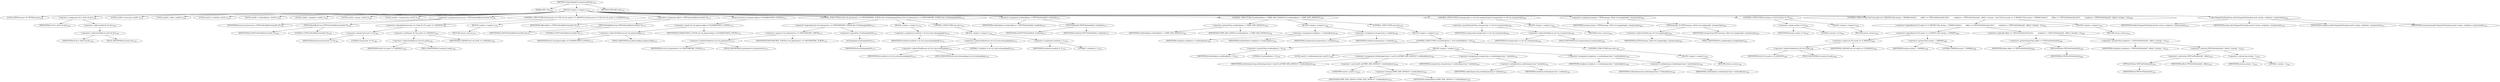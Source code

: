 digraph "ChopUpSingleUncompressedStrip" {  
"97067" [label = <(METHOD,ChopUpSingleUncompressedStrip)<SUB>7154</SUB>> ]
"97068" [label = <(PARAM,TIFF *tif)<SUB>7154</SUB>> ]
"97069" [label = <(BLOCK,&lt;empty&gt;,&lt;empty&gt;)<SUB>7155</SUB>> ]
"97070" [label = <(LOCAL,TIFFDirectory* td: TIFFDirectory)<SUB>7156</SUB>> ]
"97071" [label = <(&lt;operator&gt;.assignment,*td = &amp;tif-&gt;tif_dir)<SUB>7156</SUB>> ]
"97072" [label = <(IDENTIFIER,td,*td = &amp;tif-&gt;tif_dir)<SUB>7156</SUB>> ]
"97073" [label = <(&lt;operator&gt;.addressOf,&amp;tif-&gt;tif_dir)<SUB>7156</SUB>> ]
"97074" [label = <(&lt;operator&gt;.indirectFieldAccess,tif-&gt;tif_dir)<SUB>7156</SUB>> ]
"97075" [label = <(IDENTIFIER,tif,*td = &amp;tif-&gt;tif_dir)<SUB>7156</SUB>> ]
"97076" [label = <(FIELD_IDENTIFIER,tif_dir,tif_dir)<SUB>7156</SUB>> ]
"97077" [label = <(LOCAL,uint64_t bytecount: uint64_t)<SUB>7157</SUB>> ]
"97078" [label = <(LOCAL,uint64_t offset: uint64_t)<SUB>7158</SUB>> ]
"97079" [label = <(LOCAL,uint32_t rowblock: uint32_t)<SUB>7159</SUB>> ]
"97080" [label = <(LOCAL,uint64_t rowblockbytes: uint64_t)<SUB>7160</SUB>> ]
"97081" [label = <(LOCAL,uint64_t stripbytes: uint64_t)<SUB>7161</SUB>> ]
"97082" [label = <(LOCAL,uint32_t nstrips: uint32_t)<SUB>7162</SUB>> ]
"97083" [label = <(LOCAL,uint32_t rowsperstrip: uint32_t)<SUB>7163</SUB>> ]
"97084" [label = <(&lt;operator&gt;.assignment,bytecount = TIFFGetStrileByteCount(tif, 0))<SUB>7165</SUB>> ]
"97085" [label = <(IDENTIFIER,bytecount,bytecount = TIFFGetStrileByteCount(tif, 0))<SUB>7165</SUB>> ]
"97086" [label = <(TIFFGetStrileByteCount,TIFFGetStrileByteCount(tif, 0))<SUB>7165</SUB>> ]
"97087" [label = <(IDENTIFIER,tif,TIFFGetStrileByteCount(tif, 0))<SUB>7165</SUB>> ]
"97088" [label = <(LITERAL,0,TIFFGetStrileByteCount(tif, 0))<SUB>7165</SUB>> ]
"97089" [label = <(CONTROL_STRUCTURE,if (bytecount == 0 &amp;&amp; tif-&gt;tif_mode != O_RDONLY),if (bytecount == 0 &amp;&amp; tif-&gt;tif_mode != O_RDONLY))<SUB>7169</SUB>> ]
"97090" [label = <(&lt;operator&gt;.logicalAnd,bytecount == 0 &amp;&amp; tif-&gt;tif_mode != O_RDONLY)<SUB>7169</SUB>> ]
"97091" [label = <(&lt;operator&gt;.equals,bytecount == 0)<SUB>7169</SUB>> ]
"97092" [label = <(IDENTIFIER,bytecount,bytecount == 0)<SUB>7169</SUB>> ]
"97093" [label = <(LITERAL,0,bytecount == 0)<SUB>7169</SUB>> ]
"97094" [label = <(&lt;operator&gt;.notEquals,tif-&gt;tif_mode != O_RDONLY)<SUB>7169</SUB>> ]
"97095" [label = <(&lt;operator&gt;.indirectFieldAccess,tif-&gt;tif_mode)<SUB>7169</SUB>> ]
"97096" [label = <(IDENTIFIER,tif,tif-&gt;tif_mode != O_RDONLY)<SUB>7169</SUB>> ]
"97097" [label = <(FIELD_IDENTIFIER,tif_mode,tif_mode)<SUB>7169</SUB>> ]
"97098" [label = <(IDENTIFIER,O_RDONLY,tif-&gt;tif_mode != O_RDONLY)<SUB>7169</SUB>> ]
"97099" [label = <(BLOCK,&lt;empty&gt;,&lt;empty&gt;)<SUB>7170</SUB>> ]
"97100" [label = <(RETURN,return;,return;)<SUB>7170</SUB>> ]
"97101" [label = <(&lt;operator&gt;.assignment,offset = TIFFGetStrileByteCount(tif, 0))<SUB>7171</SUB>> ]
"97102" [label = <(IDENTIFIER,offset,offset = TIFFGetStrileByteCount(tif, 0))<SUB>7171</SUB>> ]
"97103" [label = <(TIFFGetStrileByteCount,TIFFGetStrileByteCount(tif, 0))<SUB>7171</SUB>> ]
"97104" [label = <(IDENTIFIER,tif,TIFFGetStrileByteCount(tif, 0))<SUB>7171</SUB>> ]
"97105" [label = <(LITERAL,0,TIFFGetStrileByteCount(tif, 0))<SUB>7171</SUB>> ]
"97106" [label = <(assert,assert(td-&gt;td_planarconfig == PLANARCONFIG_CONTIG))<SUB>7172</SUB>> ]
"97107" [label = <(&lt;operator&gt;.equals,td-&gt;td_planarconfig == PLANARCONFIG_CONTIG)<SUB>7172</SUB>> ]
"97108" [label = <(&lt;operator&gt;.indirectFieldAccess,td-&gt;td_planarconfig)<SUB>7172</SUB>> ]
"97109" [label = <(IDENTIFIER,td,td-&gt;td_planarconfig == PLANARCONFIG_CONTIG)<SUB>7172</SUB>> ]
"97110" [label = <(FIELD_IDENTIFIER,td_planarconfig,td_planarconfig)<SUB>7172</SUB>> ]
"97111" [label = <(IDENTIFIER,PLANARCONFIG_CONTIG,td-&gt;td_planarconfig == PLANARCONFIG_CONTIG)<SUB>7172</SUB>> ]
"97112" [label = <(CONTROL_STRUCTURE,if ((td-&gt;td_photometric == PHOTOMETRIC_YCBCR) &amp;&amp; (!isUpSampled(tif))),if ((td-&gt;td_photometric == PHOTOMETRIC_YCBCR) &amp;&amp; (!isUpSampled(tif))))<SUB>7173</SUB>> ]
"97113" [label = <(&lt;operator&gt;.logicalAnd,(td-&gt;td_photometric == PHOTOMETRIC_YCBCR) &amp;&amp; (!isUpSampled(tif)))<SUB>7173</SUB>> ]
"97114" [label = <(&lt;operator&gt;.equals,td-&gt;td_photometric == PHOTOMETRIC_YCBCR)<SUB>7173</SUB>> ]
"97115" [label = <(&lt;operator&gt;.indirectFieldAccess,td-&gt;td_photometric)<SUB>7173</SUB>> ]
"97116" [label = <(IDENTIFIER,td,td-&gt;td_photometric == PHOTOMETRIC_YCBCR)<SUB>7173</SUB>> ]
"97117" [label = <(FIELD_IDENTIFIER,td_photometric,td_photometric)<SUB>7173</SUB>> ]
"97118" [label = <(IDENTIFIER,PHOTOMETRIC_YCBCR,td-&gt;td_photometric == PHOTOMETRIC_YCBCR)<SUB>7173</SUB>> ]
"97119" [label = <(&lt;operator&gt;.logicalNot,!isUpSampled(tif))<SUB>7173</SUB>> ]
"97120" [label = <(isUpSampled,isUpSampled(tif))<SUB>7173</SUB>> ]
"97121" [label = <(IDENTIFIER,tif,isUpSampled(tif))<SUB>7173</SUB>> ]
"97122" [label = <(BLOCK,&lt;empty&gt;,&lt;empty&gt;)<SUB>7174</SUB>> ]
"97123" [label = <(&lt;operator&gt;.assignment,rowblock = td-&gt;td_ycbcrsubsampling[1])<SUB>7174</SUB>> ]
"97124" [label = <(IDENTIFIER,rowblock,rowblock = td-&gt;td_ycbcrsubsampling[1])<SUB>7174</SUB>> ]
"97125" [label = <(&lt;operator&gt;.indirectIndexAccess,td-&gt;td_ycbcrsubsampling[1])<SUB>7174</SUB>> ]
"97126" [label = <(&lt;operator&gt;.indirectFieldAccess,td-&gt;td_ycbcrsubsampling)<SUB>7174</SUB>> ]
"97127" [label = <(IDENTIFIER,td,rowblock = td-&gt;td_ycbcrsubsampling[1])<SUB>7174</SUB>> ]
"97128" [label = <(FIELD_IDENTIFIER,td_ycbcrsubsampling,td_ycbcrsubsampling)<SUB>7174</SUB>> ]
"97129" [label = <(LITERAL,1,rowblock = td-&gt;td_ycbcrsubsampling[1])<SUB>7174</SUB>> ]
"97130" [label = <(CONTROL_STRUCTURE,else,else)<SUB>7176</SUB>> ]
"97131" [label = <(BLOCK,&lt;empty&gt;,&lt;empty&gt;)<SUB>7176</SUB>> ]
"97132" [label = <(&lt;operator&gt;.assignment,rowblock = 1)<SUB>7176</SUB>> ]
"97133" [label = <(IDENTIFIER,rowblock,rowblock = 1)<SUB>7176</SUB>> ]
"97134" [label = <(LITERAL,1,rowblock = 1)<SUB>7176</SUB>> ]
"97135" [label = <(&lt;operator&gt;.assignment,rowblockbytes = TIFFVTileSize64(tif, rowblock))<SUB>7177</SUB>> ]
"97136" [label = <(IDENTIFIER,rowblockbytes,rowblockbytes = TIFFVTileSize64(tif, rowblock))<SUB>7177</SUB>> ]
"97137" [label = <(TIFFVTileSize64,TIFFVTileSize64(tif, rowblock))<SUB>7177</SUB>> ]
"97138" [label = <(IDENTIFIER,tif,TIFFVTileSize64(tif, rowblock))<SUB>7177</SUB>> ]
"97139" [label = <(IDENTIFIER,rowblock,TIFFVTileSize64(tif, rowblock))<SUB>7177</SUB>> ]
"97140" [label = <(CONTROL_STRUCTURE,if (rowblockbytes &gt; STRIP_SIZE_DEFAULT),if (rowblockbytes &gt; STRIP_SIZE_DEFAULT))<SUB>7182</SUB>> ]
"97141" [label = <(&lt;operator&gt;.greaterThan,rowblockbytes &gt; STRIP_SIZE_DEFAULT)<SUB>7182</SUB>> ]
"97142" [label = <(IDENTIFIER,rowblockbytes,rowblockbytes &gt; STRIP_SIZE_DEFAULT)<SUB>7182</SUB>> ]
"97143" [label = <(IDENTIFIER,STRIP_SIZE_DEFAULT,rowblockbytes &gt; STRIP_SIZE_DEFAULT)<SUB>7182</SUB>> ]
"97144" [label = <(BLOCK,&lt;empty&gt;,&lt;empty&gt;)<SUB>7183</SUB>> ]
"97145" [label = <(&lt;operator&gt;.assignment,stripbytes = rowblockbytes)<SUB>7184</SUB>> ]
"97146" [label = <(IDENTIFIER,stripbytes,stripbytes = rowblockbytes)<SUB>7184</SUB>> ]
"97147" [label = <(IDENTIFIER,rowblockbytes,stripbytes = rowblockbytes)<SUB>7184</SUB>> ]
"97148" [label = <(&lt;operator&gt;.assignment,rowsperstrip = rowblock)<SUB>7185</SUB>> ]
"97149" [label = <(IDENTIFIER,rowsperstrip,rowsperstrip = rowblock)<SUB>7185</SUB>> ]
"97150" [label = <(IDENTIFIER,rowblock,rowsperstrip = rowblock)<SUB>7185</SUB>> ]
"97151" [label = <(CONTROL_STRUCTURE,else,else)<SUB>7187</SUB>> ]
"97152" [label = <(BLOCK,&lt;empty&gt;,&lt;empty&gt;)<SUB>7187</SUB>> ]
"97153" [label = <(CONTROL_STRUCTURE,if (rowblockbytes &gt; 0),if (rowblockbytes &gt; 0))<SUB>7187</SUB>> ]
"97154" [label = <(&lt;operator&gt;.greaterThan,rowblockbytes &gt; 0)<SUB>7187</SUB>> ]
"97155" [label = <(IDENTIFIER,rowblockbytes,rowblockbytes &gt; 0)<SUB>7187</SUB>> ]
"97156" [label = <(LITERAL,0,rowblockbytes &gt; 0)<SUB>7187</SUB>> ]
"97157" [label = <(BLOCK,&lt;empty&gt;,&lt;empty&gt;)<SUB>7188</SUB>> ]
"97158" [label = <(LOCAL,uint32_t rowblocksperstrip: uint32_t)<SUB>7189</SUB>> ]
"97159" [label = <(&lt;operator&gt;.assignment,rowblocksperstrip = (uint32_t)(STRIP_SIZE_DEFAULT / rowblockbytes))<SUB>7190</SUB>> ]
"97160" [label = <(IDENTIFIER,rowblocksperstrip,rowblocksperstrip = (uint32_t)(STRIP_SIZE_DEFAULT / rowblockbytes))<SUB>7190</SUB>> ]
"97161" [label = <(&lt;operator&gt;.cast,(uint32_t)(STRIP_SIZE_DEFAULT / rowblockbytes))<SUB>7190</SUB>> ]
"97162" [label = <(UNKNOWN,uint32_t,uint32_t)<SUB>7190</SUB>> ]
"97163" [label = <(&lt;operator&gt;.division,STRIP_SIZE_DEFAULT / rowblockbytes)<SUB>7190</SUB>> ]
"97164" [label = <(IDENTIFIER,STRIP_SIZE_DEFAULT,STRIP_SIZE_DEFAULT / rowblockbytes)<SUB>7190</SUB>> ]
"97165" [label = <(IDENTIFIER,rowblockbytes,STRIP_SIZE_DEFAULT / rowblockbytes)<SUB>7190</SUB>> ]
"97166" [label = <(&lt;operator&gt;.assignment,rowsperstrip = rowblocksperstrip * rowblock)<SUB>7191</SUB>> ]
"97167" [label = <(IDENTIFIER,rowsperstrip,rowsperstrip = rowblocksperstrip * rowblock)<SUB>7191</SUB>> ]
"97168" [label = <(&lt;operator&gt;.multiplication,rowblocksperstrip * rowblock)<SUB>7191</SUB>> ]
"97169" [label = <(IDENTIFIER,rowblocksperstrip,rowblocksperstrip * rowblock)<SUB>7191</SUB>> ]
"97170" [label = <(IDENTIFIER,rowblock,rowblocksperstrip * rowblock)<SUB>7191</SUB>> ]
"97171" [label = <(&lt;operator&gt;.assignment,stripbytes = rowblocksperstrip * rowblockbytes)<SUB>7192</SUB>> ]
"97172" [label = <(IDENTIFIER,stripbytes,stripbytes = rowblocksperstrip * rowblockbytes)<SUB>7192</SUB>> ]
"97173" [label = <(&lt;operator&gt;.multiplication,rowblocksperstrip * rowblockbytes)<SUB>7192</SUB>> ]
"97174" [label = <(IDENTIFIER,rowblocksperstrip,rowblocksperstrip * rowblockbytes)<SUB>7192</SUB>> ]
"97175" [label = <(IDENTIFIER,rowblockbytes,rowblocksperstrip * rowblockbytes)<SUB>7192</SUB>> ]
"97176" [label = <(CONTROL_STRUCTURE,else,else)<SUB>7195</SUB>> ]
"97177" [label = <(BLOCK,&lt;empty&gt;,&lt;empty&gt;)<SUB>7195</SUB>> ]
"97178" [label = <(RETURN,return;,return;)<SUB>7195</SUB>> ]
"97179" [label = <(CONTROL_STRUCTURE,if (rowsperstrip &gt;= td-&gt;td_rowsperstrip),if (rowsperstrip &gt;= td-&gt;td_rowsperstrip))<SUB>7200</SUB>> ]
"97180" [label = <(&lt;operator&gt;.greaterEqualsThan,rowsperstrip &gt;= td-&gt;td_rowsperstrip)<SUB>7200</SUB>> ]
"97181" [label = <(IDENTIFIER,rowsperstrip,rowsperstrip &gt;= td-&gt;td_rowsperstrip)<SUB>7200</SUB>> ]
"97182" [label = <(&lt;operator&gt;.indirectFieldAccess,td-&gt;td_rowsperstrip)<SUB>7200</SUB>> ]
"97183" [label = <(IDENTIFIER,td,rowsperstrip &gt;= td-&gt;td_rowsperstrip)<SUB>7200</SUB>> ]
"97184" [label = <(FIELD_IDENTIFIER,td_rowsperstrip,td_rowsperstrip)<SUB>7200</SUB>> ]
"97185" [label = <(BLOCK,&lt;empty&gt;,&lt;empty&gt;)<SUB>7201</SUB>> ]
"97186" [label = <(RETURN,return;,return;)<SUB>7201</SUB>> ]
"97187" [label = <(&lt;operator&gt;.assignment,nstrips = TIFFhowmany_32(td-&gt;td_imagelength, rowsperstrip))<SUB>7202</SUB>> ]
"97188" [label = <(IDENTIFIER,nstrips,nstrips = TIFFhowmany_32(td-&gt;td_imagelength, rowsperstrip))<SUB>7202</SUB>> ]
"97189" [label = <(TIFFhowmany_32,TIFFhowmany_32(td-&gt;td_imagelength, rowsperstrip))<SUB>7202</SUB>> ]
"97190" [label = <(&lt;operator&gt;.indirectFieldAccess,td-&gt;td_imagelength)<SUB>7202</SUB>> ]
"97191" [label = <(IDENTIFIER,td,TIFFhowmany_32(td-&gt;td_imagelength, rowsperstrip))<SUB>7202</SUB>> ]
"97192" [label = <(FIELD_IDENTIFIER,td_imagelength,td_imagelength)<SUB>7202</SUB>> ]
"97193" [label = <(IDENTIFIER,rowsperstrip,TIFFhowmany_32(td-&gt;td_imagelength, rowsperstrip))<SUB>7202</SUB>> ]
"97194" [label = <(CONTROL_STRUCTURE,if (nstrips == 0),if (nstrips == 0))<SUB>7203</SUB>> ]
"97195" [label = <(&lt;operator&gt;.equals,nstrips == 0)<SUB>7203</SUB>> ]
"97196" [label = <(IDENTIFIER,nstrips,nstrips == 0)<SUB>7203</SUB>> ]
"97197" [label = <(LITERAL,0,nstrips == 0)<SUB>7203</SUB>> ]
"97198" [label = <(BLOCK,&lt;empty&gt;,&lt;empty&gt;)<SUB>7204</SUB>> ]
"97199" [label = <(RETURN,return;,return;)<SUB>7204</SUB>> ]
"97200" [label = <(CONTROL_STRUCTURE,if (tif-&gt;tif_mode == O_RDONLY &amp;&amp; nstrips &gt; 1000000 &amp;&amp;\012        (offset &gt;= TIFFGetFileSize(tif) ||\012         stripbytes &gt; (TIFFGetFileSize(tif) - offset) / (nstrips - 1))),if (tif-&gt;tif_mode == O_RDONLY &amp;&amp; nstrips &gt; 1000000 &amp;&amp;\012        (offset &gt;= TIFFGetFileSize(tif) ||\012         stripbytes &gt; (TIFFGetFileSize(tif) - offset) / (nstrips - 1))))<SUB>7208</SUB>> ]
"97201" [label = <(&lt;operator&gt;.logicalAnd,tif-&gt;tif_mode == O_RDONLY &amp;&amp; nstrips &gt; 1000000 &amp;&amp;\012        (offset &gt;= TIFFGetFileSize(tif) ||\012         stripbytes &gt; (TIFFGetFileSize(tif) - offset) / (nstrips - 1)))<SUB>7208</SUB>> ]
"97202" [label = <(&lt;operator&gt;.logicalAnd,tif-&gt;tif_mode == O_RDONLY &amp;&amp; nstrips &gt; 1000000)<SUB>7208</SUB>> ]
"97203" [label = <(&lt;operator&gt;.equals,tif-&gt;tif_mode == O_RDONLY)<SUB>7208</SUB>> ]
"97204" [label = <(&lt;operator&gt;.indirectFieldAccess,tif-&gt;tif_mode)<SUB>7208</SUB>> ]
"97205" [label = <(IDENTIFIER,tif,tif-&gt;tif_mode == O_RDONLY)<SUB>7208</SUB>> ]
"97206" [label = <(FIELD_IDENTIFIER,tif_mode,tif_mode)<SUB>7208</SUB>> ]
"97207" [label = <(IDENTIFIER,O_RDONLY,tif-&gt;tif_mode == O_RDONLY)<SUB>7208</SUB>> ]
"97208" [label = <(&lt;operator&gt;.greaterThan,nstrips &gt; 1000000)<SUB>7208</SUB>> ]
"97209" [label = <(IDENTIFIER,nstrips,nstrips &gt; 1000000)<SUB>7208</SUB>> ]
"97210" [label = <(LITERAL,1000000,nstrips &gt; 1000000)<SUB>7208</SUB>> ]
"97211" [label = <(&lt;operator&gt;.logicalOr,offset &gt;= TIFFGetFileSize(tif) ||\012         stripbytes &gt; (TIFFGetFileSize(tif) - offset) / (nstrips - 1))<SUB>7209</SUB>> ]
"97212" [label = <(&lt;operator&gt;.greaterEqualsThan,offset &gt;= TIFFGetFileSize(tif))<SUB>7209</SUB>> ]
"97213" [label = <(IDENTIFIER,offset,offset &gt;= TIFFGetFileSize(tif))<SUB>7209</SUB>> ]
"97214" [label = <(TIFFGetFileSize,TIFFGetFileSize(tif))<SUB>7209</SUB>> ]
"97215" [label = <(IDENTIFIER,tif,TIFFGetFileSize(tif))<SUB>7209</SUB>> ]
"97216" [label = <(&lt;operator&gt;.greaterThan,stripbytes &gt; (TIFFGetFileSize(tif) - offset) / (nstrips - 1))<SUB>7210</SUB>> ]
"97217" [label = <(IDENTIFIER,stripbytes,stripbytes &gt; (TIFFGetFileSize(tif) - offset) / (nstrips - 1))<SUB>7210</SUB>> ]
"97218" [label = <(&lt;operator&gt;.division,(TIFFGetFileSize(tif) - offset) / (nstrips - 1))<SUB>7210</SUB>> ]
"97219" [label = <(&lt;operator&gt;.subtraction,TIFFGetFileSize(tif) - offset)<SUB>7210</SUB>> ]
"97220" [label = <(TIFFGetFileSize,TIFFGetFileSize(tif))<SUB>7210</SUB>> ]
"97221" [label = <(IDENTIFIER,tif,TIFFGetFileSize(tif))<SUB>7210</SUB>> ]
"97222" [label = <(IDENTIFIER,offset,TIFFGetFileSize(tif) - offset)<SUB>7210</SUB>> ]
"97223" [label = <(&lt;operator&gt;.subtraction,nstrips - 1)<SUB>7210</SUB>> ]
"97224" [label = <(IDENTIFIER,nstrips,nstrips - 1)<SUB>7210</SUB>> ]
"97225" [label = <(LITERAL,1,nstrips - 1)<SUB>7210</SUB>> ]
"97226" [label = <(BLOCK,&lt;empty&gt;,&lt;empty&gt;)<SUB>7211</SUB>> ]
"97227" [label = <(RETURN,return;,return;)<SUB>7212</SUB>> ]
"97228" [label = <(allocChoppedUpStripArrays,allocChoppedUpStripArrays(tif, nstrips, stripbytes, rowsperstrip))<SUB>7215</SUB>> ]
"97229" [label = <(IDENTIFIER,tif,allocChoppedUpStripArrays(tif, nstrips, stripbytes, rowsperstrip))<SUB>7215</SUB>> ]
"97230" [label = <(IDENTIFIER,nstrips,allocChoppedUpStripArrays(tif, nstrips, stripbytes, rowsperstrip))<SUB>7215</SUB>> ]
"97231" [label = <(IDENTIFIER,stripbytes,allocChoppedUpStripArrays(tif, nstrips, stripbytes, rowsperstrip))<SUB>7215</SUB>> ]
"97232" [label = <(IDENTIFIER,rowsperstrip,allocChoppedUpStripArrays(tif, nstrips, stripbytes, rowsperstrip))<SUB>7215</SUB>> ]
"97233" [label = <(METHOD_RETURN,void)<SUB>7154</SUB>> ]
  "97067" -> "97068" 
  "97067" -> "97069" 
  "97067" -> "97233" 
  "97069" -> "97070" 
  "97069" -> "97071" 
  "97069" -> "97077" 
  "97069" -> "97078" 
  "97069" -> "97079" 
  "97069" -> "97080" 
  "97069" -> "97081" 
  "97069" -> "97082" 
  "97069" -> "97083" 
  "97069" -> "97084" 
  "97069" -> "97089" 
  "97069" -> "97101" 
  "97069" -> "97106" 
  "97069" -> "97112" 
  "97069" -> "97135" 
  "97069" -> "97140" 
  "97069" -> "97179" 
  "97069" -> "97187" 
  "97069" -> "97194" 
  "97069" -> "97200" 
  "97069" -> "97228" 
  "97071" -> "97072" 
  "97071" -> "97073" 
  "97073" -> "97074" 
  "97074" -> "97075" 
  "97074" -> "97076" 
  "97084" -> "97085" 
  "97084" -> "97086" 
  "97086" -> "97087" 
  "97086" -> "97088" 
  "97089" -> "97090" 
  "97089" -> "97099" 
  "97090" -> "97091" 
  "97090" -> "97094" 
  "97091" -> "97092" 
  "97091" -> "97093" 
  "97094" -> "97095" 
  "97094" -> "97098" 
  "97095" -> "97096" 
  "97095" -> "97097" 
  "97099" -> "97100" 
  "97101" -> "97102" 
  "97101" -> "97103" 
  "97103" -> "97104" 
  "97103" -> "97105" 
  "97106" -> "97107" 
  "97107" -> "97108" 
  "97107" -> "97111" 
  "97108" -> "97109" 
  "97108" -> "97110" 
  "97112" -> "97113" 
  "97112" -> "97122" 
  "97112" -> "97130" 
  "97113" -> "97114" 
  "97113" -> "97119" 
  "97114" -> "97115" 
  "97114" -> "97118" 
  "97115" -> "97116" 
  "97115" -> "97117" 
  "97119" -> "97120" 
  "97120" -> "97121" 
  "97122" -> "97123" 
  "97123" -> "97124" 
  "97123" -> "97125" 
  "97125" -> "97126" 
  "97125" -> "97129" 
  "97126" -> "97127" 
  "97126" -> "97128" 
  "97130" -> "97131" 
  "97131" -> "97132" 
  "97132" -> "97133" 
  "97132" -> "97134" 
  "97135" -> "97136" 
  "97135" -> "97137" 
  "97137" -> "97138" 
  "97137" -> "97139" 
  "97140" -> "97141" 
  "97140" -> "97144" 
  "97140" -> "97151" 
  "97141" -> "97142" 
  "97141" -> "97143" 
  "97144" -> "97145" 
  "97144" -> "97148" 
  "97145" -> "97146" 
  "97145" -> "97147" 
  "97148" -> "97149" 
  "97148" -> "97150" 
  "97151" -> "97152" 
  "97152" -> "97153" 
  "97153" -> "97154" 
  "97153" -> "97157" 
  "97153" -> "97176" 
  "97154" -> "97155" 
  "97154" -> "97156" 
  "97157" -> "97158" 
  "97157" -> "97159" 
  "97157" -> "97166" 
  "97157" -> "97171" 
  "97159" -> "97160" 
  "97159" -> "97161" 
  "97161" -> "97162" 
  "97161" -> "97163" 
  "97163" -> "97164" 
  "97163" -> "97165" 
  "97166" -> "97167" 
  "97166" -> "97168" 
  "97168" -> "97169" 
  "97168" -> "97170" 
  "97171" -> "97172" 
  "97171" -> "97173" 
  "97173" -> "97174" 
  "97173" -> "97175" 
  "97176" -> "97177" 
  "97177" -> "97178" 
  "97179" -> "97180" 
  "97179" -> "97185" 
  "97180" -> "97181" 
  "97180" -> "97182" 
  "97182" -> "97183" 
  "97182" -> "97184" 
  "97185" -> "97186" 
  "97187" -> "97188" 
  "97187" -> "97189" 
  "97189" -> "97190" 
  "97189" -> "97193" 
  "97190" -> "97191" 
  "97190" -> "97192" 
  "97194" -> "97195" 
  "97194" -> "97198" 
  "97195" -> "97196" 
  "97195" -> "97197" 
  "97198" -> "97199" 
  "97200" -> "97201" 
  "97200" -> "97226" 
  "97201" -> "97202" 
  "97201" -> "97211" 
  "97202" -> "97203" 
  "97202" -> "97208" 
  "97203" -> "97204" 
  "97203" -> "97207" 
  "97204" -> "97205" 
  "97204" -> "97206" 
  "97208" -> "97209" 
  "97208" -> "97210" 
  "97211" -> "97212" 
  "97211" -> "97216" 
  "97212" -> "97213" 
  "97212" -> "97214" 
  "97214" -> "97215" 
  "97216" -> "97217" 
  "97216" -> "97218" 
  "97218" -> "97219" 
  "97218" -> "97223" 
  "97219" -> "97220" 
  "97219" -> "97222" 
  "97220" -> "97221" 
  "97223" -> "97224" 
  "97223" -> "97225" 
  "97226" -> "97227" 
  "97228" -> "97229" 
  "97228" -> "97230" 
  "97228" -> "97231" 
  "97228" -> "97232" 
}
